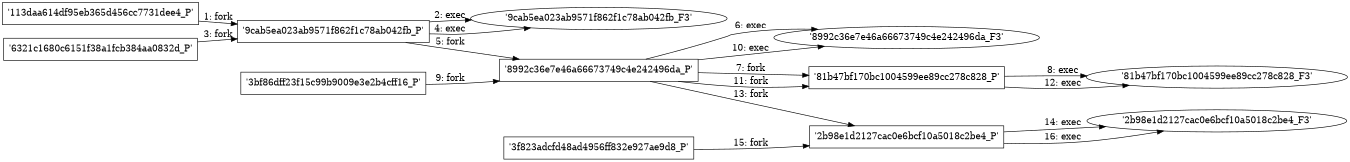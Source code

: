 digraph "D:\Learning\Paper\apt\基于CTI的攻击预警\Dataset\攻击图\ASGfromALLCTI\Why I'd Dress LIke a Cheerleader.dot" {
rankdir="LR"
size="9"
fixedsize="false"
splines="true"
nodesep=0.3
ranksep=0
fontsize=10
overlap="scalexy"
engine= "neato"
	"'113daa614df95eb365d456cc7731dee4_P'" [node_type=Process shape=box]
	"'9cab5ea023ab9571f862f1c78ab042fb_P'" [node_type=Process shape=box]
	"'113daa614df95eb365d456cc7731dee4_P'" -> "'9cab5ea023ab9571f862f1c78ab042fb_P'" [label="1: fork"]
	"'9cab5ea023ab9571f862f1c78ab042fb_P'" [node_type=Process shape=box]
	"'9cab5ea023ab9571f862f1c78ab042fb_F3'" [node_type=File shape=ellipse]
	"'9cab5ea023ab9571f862f1c78ab042fb_P'" -> "'9cab5ea023ab9571f862f1c78ab042fb_F3'" [label="2: exec"]
	"'6321c1680c6151f38a1fcb384aa0832d_P'" [node_type=Process shape=box]
	"'9cab5ea023ab9571f862f1c78ab042fb_P'" [node_type=Process shape=box]
	"'6321c1680c6151f38a1fcb384aa0832d_P'" -> "'9cab5ea023ab9571f862f1c78ab042fb_P'" [label="3: fork"]
	"'9cab5ea023ab9571f862f1c78ab042fb_P'" [node_type=Process shape=box]
	"'9cab5ea023ab9571f862f1c78ab042fb_F3'" [node_type=File shape=ellipse]
	"'9cab5ea023ab9571f862f1c78ab042fb_P'" -> "'9cab5ea023ab9571f862f1c78ab042fb_F3'" [label="4: exec"]
	"'9cab5ea023ab9571f862f1c78ab042fb_P'" [node_type=Process shape=box]
	"'8992c36e7e46a66673749c4e242496da_P'" [node_type=Process shape=box]
	"'9cab5ea023ab9571f862f1c78ab042fb_P'" -> "'8992c36e7e46a66673749c4e242496da_P'" [label="5: fork"]
	"'8992c36e7e46a66673749c4e242496da_P'" [node_type=Process shape=box]
	"'8992c36e7e46a66673749c4e242496da_F3'" [node_type=File shape=ellipse]
	"'8992c36e7e46a66673749c4e242496da_P'" -> "'8992c36e7e46a66673749c4e242496da_F3'" [label="6: exec"]
	"'8992c36e7e46a66673749c4e242496da_P'" [node_type=Process shape=box]
	"'81b47bf170bc1004599ee89cc278c828_P'" [node_type=Process shape=box]
	"'8992c36e7e46a66673749c4e242496da_P'" -> "'81b47bf170bc1004599ee89cc278c828_P'" [label="7: fork"]
	"'81b47bf170bc1004599ee89cc278c828_P'" [node_type=Process shape=box]
	"'81b47bf170bc1004599ee89cc278c828_F3'" [node_type=File shape=ellipse]
	"'81b47bf170bc1004599ee89cc278c828_P'" -> "'81b47bf170bc1004599ee89cc278c828_F3'" [label="8: exec"]
	"'3bf86dff23f15c99b9009e3e2b4cff16_P'" [node_type=Process shape=box]
	"'8992c36e7e46a66673749c4e242496da_P'" [node_type=Process shape=box]
	"'3bf86dff23f15c99b9009e3e2b4cff16_P'" -> "'8992c36e7e46a66673749c4e242496da_P'" [label="9: fork"]
	"'8992c36e7e46a66673749c4e242496da_P'" [node_type=Process shape=box]
	"'8992c36e7e46a66673749c4e242496da_F3'" [node_type=File shape=ellipse]
	"'8992c36e7e46a66673749c4e242496da_P'" -> "'8992c36e7e46a66673749c4e242496da_F3'" [label="10: exec"]
	"'8992c36e7e46a66673749c4e242496da_P'" [node_type=Process shape=box]
	"'81b47bf170bc1004599ee89cc278c828_P'" [node_type=Process shape=box]
	"'8992c36e7e46a66673749c4e242496da_P'" -> "'81b47bf170bc1004599ee89cc278c828_P'" [label="11: fork"]
	"'81b47bf170bc1004599ee89cc278c828_P'" [node_type=Process shape=box]
	"'81b47bf170bc1004599ee89cc278c828_F3'" [node_type=File shape=ellipse]
	"'81b47bf170bc1004599ee89cc278c828_P'" -> "'81b47bf170bc1004599ee89cc278c828_F3'" [label="12: exec"]
	"'8992c36e7e46a66673749c4e242496da_P'" [node_type=Process shape=box]
	"'2b98e1d2127cac0e6bcf10a5018c2be4_P'" [node_type=Process shape=box]
	"'8992c36e7e46a66673749c4e242496da_P'" -> "'2b98e1d2127cac0e6bcf10a5018c2be4_P'" [label="13: fork"]
	"'2b98e1d2127cac0e6bcf10a5018c2be4_P'" [node_type=Process shape=box]
	"'2b98e1d2127cac0e6bcf10a5018c2be4_F3'" [node_type=File shape=ellipse]
	"'2b98e1d2127cac0e6bcf10a5018c2be4_P'" -> "'2b98e1d2127cac0e6bcf10a5018c2be4_F3'" [label="14: exec"]
	"'3f823adcfd48ad4956ff832e927ae9d8_P'" [node_type=Process shape=box]
	"'2b98e1d2127cac0e6bcf10a5018c2be4_P'" [node_type=Process shape=box]
	"'3f823adcfd48ad4956ff832e927ae9d8_P'" -> "'2b98e1d2127cac0e6bcf10a5018c2be4_P'" [label="15: fork"]
	"'2b98e1d2127cac0e6bcf10a5018c2be4_P'" [node_type=Process shape=box]
	"'2b98e1d2127cac0e6bcf10a5018c2be4_F3'" [node_type=File shape=ellipse]
	"'2b98e1d2127cac0e6bcf10a5018c2be4_P'" -> "'2b98e1d2127cac0e6bcf10a5018c2be4_F3'" [label="16: exec"]
}
